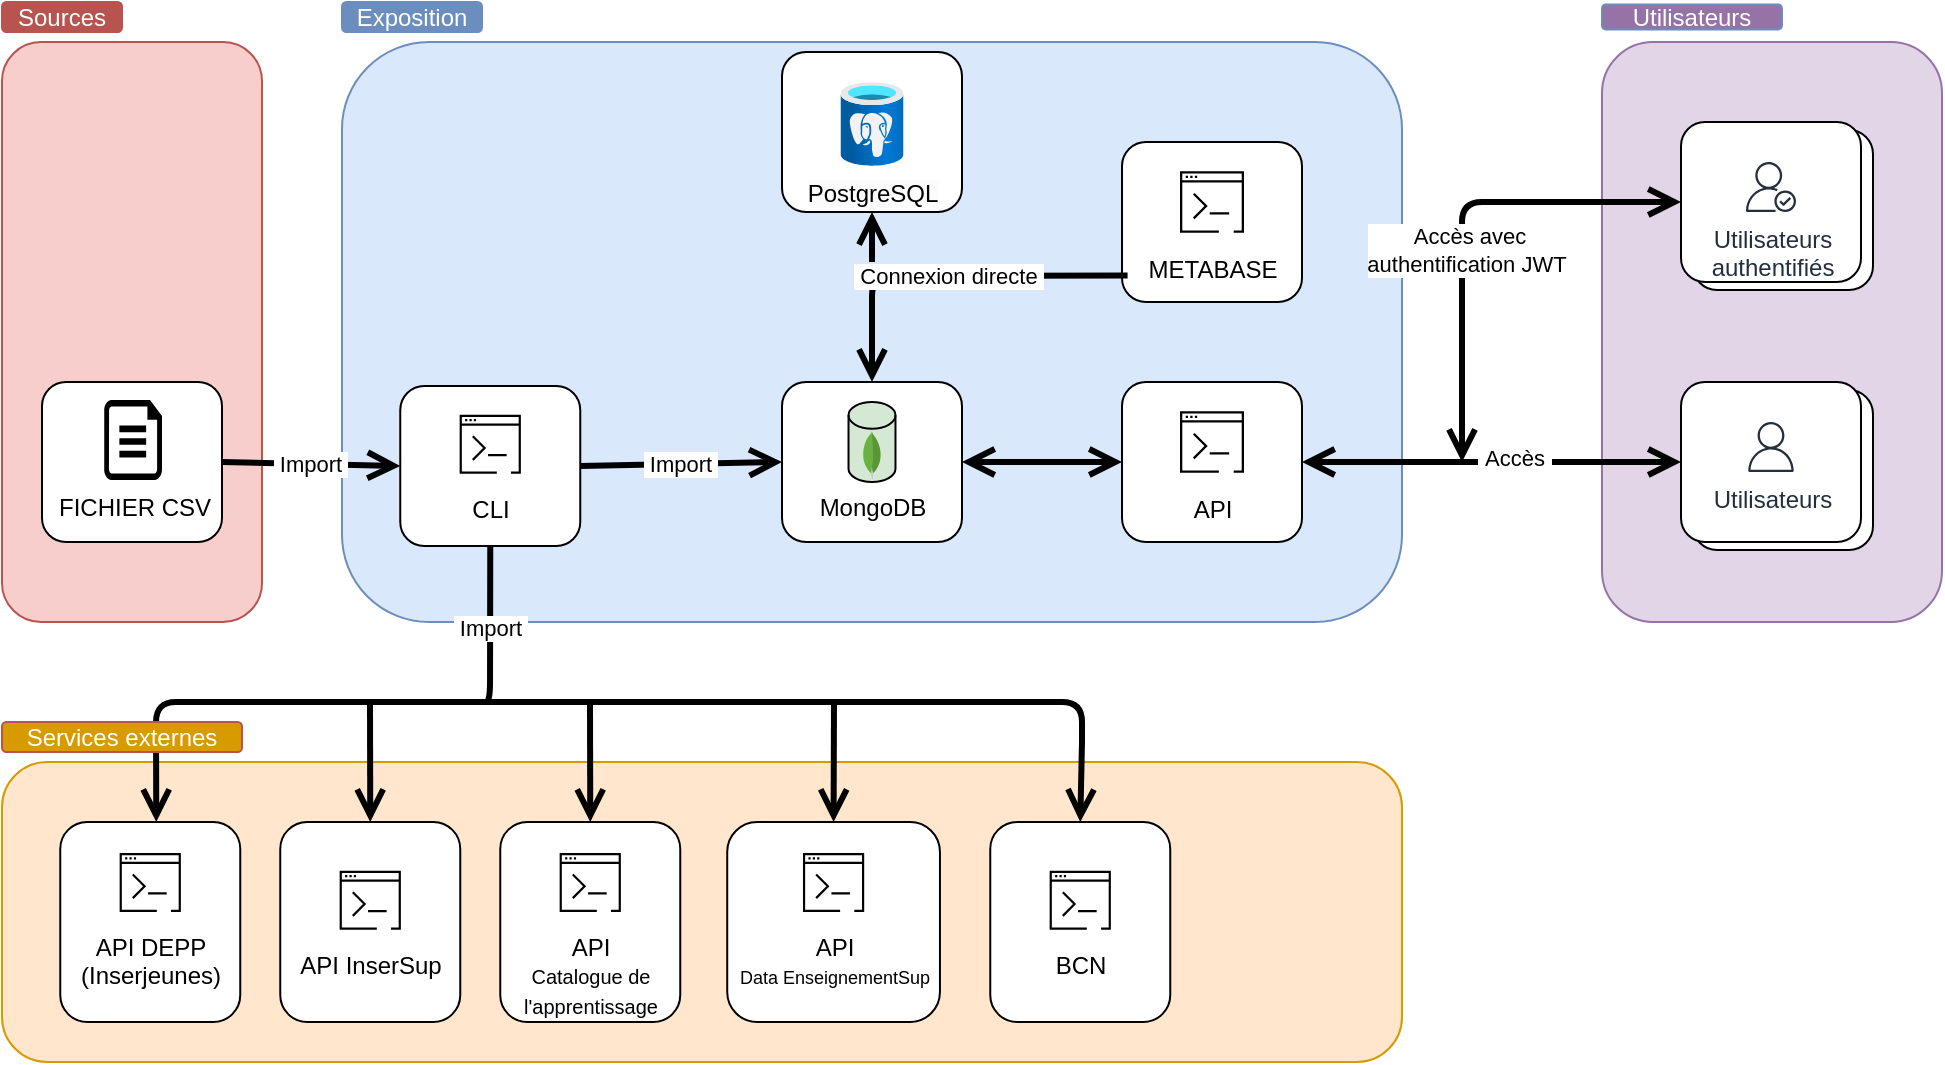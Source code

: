 <mxfile>
    <diagram id="JeKRhgxzr1BDRTHpyheL" name="Page-1">
        <mxGraphModel dx="959" dy="656" grid="1" gridSize="10" guides="1" tooltips="1" connect="1" arrows="1" fold="1" page="1" pageScale="1" pageWidth="827" pageHeight="1169" math="0" shadow="0">
            <root>
                <mxCell id="0"/>
                <mxCell id="1" parent="0"/>
                <mxCell id="2" value="" style="rounded=1;whiteSpace=wrap;html=1;fillColor=#f8cecc;strokeColor=#b85450;" vertex="1" parent="1">
                    <mxGeometry x="80" y="210" width="130" height="290" as="geometry"/>
                </mxCell>
                <mxCell id="4" value="Sources" style="text;html=1;align=center;verticalAlign=middle;whiteSpace=wrap;rounded=1;fillColor=#B85450;strokeColor=#b85450;fontColor=#FFFFFF;" vertex="1" parent="1">
                    <mxGeometry x="80" y="190" width="60" height="15" as="geometry"/>
                </mxCell>
                <mxCell id="5" value="" style="rounded=1;whiteSpace=wrap;html=1;fillColor=#dae8fc;strokeColor=#6c8ebf;" vertex="1" parent="1">
                    <mxGeometry x="250" y="210" width="530" height="290" as="geometry"/>
                </mxCell>
                <mxCell id="6" value="Exposition" style="text;html=1;align=center;verticalAlign=middle;whiteSpace=wrap;rounded=1;fillColor=#6C8EBF;strokeColor=#6c8ebf;fontColor=#FFFFFF;" vertex="1" parent="1">
                    <mxGeometry x="250" y="190" width="70" height="15" as="geometry"/>
                </mxCell>
                <mxCell id="9" value="" style="rounded=1;whiteSpace=wrap;html=1;fillColor=#ffe6cc;strokeColor=#d79b00;" vertex="1" parent="1">
                    <mxGeometry x="80" y="570" width="700" height="150" as="geometry"/>
                </mxCell>
                <mxCell id="18" value="" style="group" vertex="1" connectable="0" parent="1">
                    <mxGeometry x="90" y="380" width="110" height="80" as="geometry"/>
                </mxCell>
                <mxCell id="13" value="`" style="rounded=1;whiteSpace=wrap;html=1;" vertex="1" parent="18">
                    <mxGeometry x="10" width="90" height="80" as="geometry"/>
                </mxCell>
                <mxCell id="17" value="FICHIER CSV" style="verticalLabelPosition=bottom;html=1;verticalAlign=top;align=center;strokeColor=none;fillColor=#000000;shape=mxgraph.azure.cloud_services_configuration_file;pointerEvents=1;" vertex="1" parent="18">
                    <mxGeometry x="41.12" y="9" width="28.88" height="40" as="geometry"/>
                </mxCell>
                <mxCell id="22" value="" style="group;" vertex="1" connectable="0" parent="1">
                    <mxGeometry x="260" y="382" width="110" height="80" as="geometry"/>
                </mxCell>
                <mxCell id="23" value="" style="group" vertex="1" connectable="0" parent="22">
                    <mxGeometry width="110" height="80" as="geometry"/>
                </mxCell>
                <mxCell id="21" value="" style="rounded=1;whiteSpace=wrap;html=1;" vertex="1" parent="23">
                    <mxGeometry x="19.13" width="90" height="80" as="geometry"/>
                </mxCell>
                <mxCell id="20" value="CLI" style="sketch=0;points=[[0,0,0],[0.25,0,0],[0.5,0,0],[0.75,0,0],[1,0,0],[0,1,0],[0.25,1,0],[0.5,1,0],[0.75,1,0],[1,1,0],[0,0.25,0],[0,0.5,0],[0,0.75,0],[1,0.25,0],[1,0.5,0],[1,0.75,0]];points=[[0,0,0],[0.25,0,0],[0.5,0,0],[0.75,0,0],[1,0,0],[0,1,0],[0.25,1,0],[0.5,1,0],[0.75,1,0],[1,1,0],[0,0.25,0],[0,0.5,0],[0,0.75,0],[1,0.25,0],[1,0.5,0],[1,0.75,0]];outlineConnect=0;dashed=0;verticalLabelPosition=bottom;verticalAlign=top;align=center;html=1;fontSize=12;fontStyle=0;aspect=fixed;shape=mxgraph.aws4.resourceIcon;resIcon=mxgraph.aws4.command_line_interface;" vertex="1" parent="23">
                    <mxGeometry x="45.0" y="10" width="38.261" height="38.261" as="geometry"/>
                </mxCell>
                <mxCell id="25" value="" style="group;" vertex="1" connectable="0" parent="1">
                    <mxGeometry x="470" y="380" width="90" height="80" as="geometry"/>
                </mxCell>
                <mxCell id="26" value="" style="group" vertex="1" connectable="0" parent="25">
                    <mxGeometry width="90" height="80" as="geometry"/>
                </mxCell>
                <mxCell id="27" value="" style="rounded=1;whiteSpace=wrap;html=1;" vertex="1" parent="26">
                    <mxGeometry width="90" height="80" as="geometry"/>
                </mxCell>
                <mxCell id="34" value="" style="group" vertex="1" connectable="0" parent="26">
                    <mxGeometry x="33.261" y="10" width="23.478" height="40" as="geometry"/>
                </mxCell>
                <mxCell id="32" value="" style="strokeWidth=1;html=1;shape=mxgraph.flowchart.database;whiteSpace=wrap;fillColor=#d5e8d4;strokeColor=#000000;fillStyle=auto;" vertex="1" parent="34">
                    <mxGeometry width="23.478" height="40" as="geometry"/>
                </mxCell>
                <mxCell id="33" value="MongoDB" style="dashed=0;outlineConnect=0;html=1;align=center;labelPosition=center;verticalLabelPosition=bottom;verticalAlign=top;shape=mxgraph.weblogos.mongodb" vertex="1" parent="34">
                    <mxGeometry x="7.043" y="14.533" width="9.391" height="24.133" as="geometry"/>
                </mxCell>
                <mxCell id="36" value="" style="group;" vertex="1" connectable="0" parent="1">
                    <mxGeometry x="640" y="380" width="115" height="80" as="geometry"/>
                </mxCell>
                <mxCell id="37" value="" style="group" vertex="1" connectable="0" parent="36">
                    <mxGeometry width="115" height="80" as="geometry"/>
                </mxCell>
                <mxCell id="38" value="" style="rounded=1;whiteSpace=wrap;html=1;" vertex="1" parent="37">
                    <mxGeometry width="90" height="80" as="geometry"/>
                </mxCell>
                <mxCell id="39" value="API" style="sketch=0;points=[[0,0,0],[0.25,0,0],[0.5,0,0],[0.75,0,0],[1,0,0],[0,1,0],[0.25,1,0],[0.5,1,0],[0.75,1,0],[1,1,0],[0,0.25,0],[0,0.5,0],[0,0.75,0],[1,0.25,0],[1,0.5,0],[1,0.75,0]];points=[[0,0,0],[0.25,0,0],[0.5,0,0],[0.75,0,0],[1,0,0],[0,1,0],[0.25,1,0],[0.5,1,0],[0.75,1,0],[1,1,0],[0,0.25,0],[0,0.5,0],[0,0.75,0],[1,0.25,0],[1,0.5,0],[1,0.75,0]];outlineConnect=0;dashed=0;verticalLabelPosition=bottom;verticalAlign=top;align=center;html=1;fontSize=12;fontStyle=0;aspect=fixed;shape=mxgraph.aws4.resourceIcon;resIcon=mxgraph.aws4.command_line_interface;" vertex="1" parent="37">
                    <mxGeometry x="25" y="10" width="40" height="40" as="geometry"/>
                </mxCell>
                <mxCell id="40" value="&amp;nbsp;Import&amp;nbsp;" style="endArrow=open;html=1;strokeWidth=3;targetPerimeterSpacing=0;endFill=0;jumpSize=6;sourcePerimeterSpacing=0;exitX=1;exitY=0.5;exitDx=0;exitDy=0;endSize=10;startSize=6;entryX=0;entryY=0.5;entryDx=0;entryDy=0;" edge="1" parent="1" source="13" target="21">
                    <mxGeometry relative="1" as="geometry">
                        <mxPoint x="240" y="419.76" as="sourcePoint"/>
                        <mxPoint x="340" y="480" as="targetPoint"/>
                    </mxGeometry>
                </mxCell>
                <mxCell id="42" value="&lt;span&gt;&amp;nbsp;Import&amp;nbsp;&lt;/span&gt;" style="endArrow=open;html=1;strokeWidth=3;targetPerimeterSpacing=0;endFill=0;jumpSize=6;sourcePerimeterSpacing=0;endSize=10;startSize=6;entryX=0;entryY=0.5;entryDx=0;entryDy=0;exitX=1;exitY=0.5;exitDx=0;exitDy=0;" edge="1" parent="1" source="21" target="27">
                    <mxGeometry x="-0.005" relative="1" as="geometry">
                        <mxPoint x="520" y="420" as="sourcePoint"/>
                        <mxPoint x="665" y="570" as="targetPoint"/>
                        <mxPoint as="offset"/>
                    </mxGeometry>
                </mxCell>
                <mxCell id="43" value="" style="endArrow=open;startArrow=open;html=1;endFill=0;startFill=0;endSize=10;startSize=10;strokeWidth=3;entryX=0;entryY=0.5;entryDx=0;entryDy=0;exitX=1;exitY=0.5;exitDx=0;exitDy=0;" edge="1" parent="1" source="27" target="38">
                    <mxGeometry width="50" height="50" relative="1" as="geometry">
                        <mxPoint x="760" y="510" as="sourcePoint"/>
                        <mxPoint x="810" y="460" as="targetPoint"/>
                    </mxGeometry>
                </mxCell>
                <mxCell id="7" value="" style="rounded=1;whiteSpace=wrap;html=1;fillColor=#e1d5e7;strokeColor=#9673a6;" vertex="1" parent="1">
                    <mxGeometry x="880" y="210" width="170" height="290" as="geometry"/>
                </mxCell>
                <mxCell id="8" value="Utilisateurs" style="text;html=1;align=center;verticalAlign=middle;whiteSpace=wrap;rounded=1;fillColor=#9673A6;strokeColor=#6c8ebf;fontColor=#FFFFFF;" vertex="1" parent="1">
                    <mxGeometry x="880" y="191.25" width="90" height="12.5" as="geometry"/>
                </mxCell>
                <mxCell id="54" value="" style="group" vertex="1" connectable="0" parent="1">
                    <mxGeometry x="919.5" y="250" width="121" height="84" as="geometry"/>
                </mxCell>
                <mxCell id="55" value="" style="group;" vertex="1" connectable="0" parent="54">
                    <mxGeometry x="6" y="4" width="115" height="80" as="geometry"/>
                </mxCell>
                <mxCell id="56" value="" style="group" vertex="1" connectable="0" parent="55">
                    <mxGeometry width="115" height="80" as="geometry"/>
                </mxCell>
                <mxCell id="57" value="" style="rounded=1;whiteSpace=wrap;html=1;" vertex="1" parent="56">
                    <mxGeometry width="90" height="80" as="geometry"/>
                </mxCell>
                <mxCell id="58" value="" style="group;" vertex="1" connectable="0" parent="54">
                    <mxGeometry width="115" height="80" as="geometry"/>
                </mxCell>
                <mxCell id="59" value="" style="group" vertex="1" connectable="0" parent="58">
                    <mxGeometry width="115" height="80" as="geometry"/>
                </mxCell>
                <mxCell id="60" value="" style="rounded=1;whiteSpace=wrap;html=1;" vertex="1" parent="59">
                    <mxGeometry width="90" height="80" as="geometry"/>
                </mxCell>
                <mxCell id="62" value="Utilisateurs &lt;br&gt;authentifiés" style="sketch=0;outlineConnect=0;fontColor=#232F3E;gradientColor=none;fillColor=#232F3D;strokeColor=none;dashed=0;verticalLabelPosition=bottom;verticalAlign=top;align=center;html=1;fontSize=12;fontStyle=0;aspect=fixed;pointerEvents=1;shape=mxgraph.aws4.authenticated_user;" vertex="1" parent="59">
                    <mxGeometry x="32.5" y="20" width="25" height="25" as="geometry"/>
                </mxCell>
                <mxCell id="53" value="" style="group" vertex="1" connectable="0" parent="1">
                    <mxGeometry x="919.5" y="380" width="121" height="84" as="geometry"/>
                </mxCell>
                <mxCell id="49" value="" style="group;" vertex="1" connectable="0" parent="53">
                    <mxGeometry x="6" y="4" width="115" height="80" as="geometry"/>
                </mxCell>
                <mxCell id="50" value="" style="group" vertex="1" connectable="0" parent="49">
                    <mxGeometry width="115" height="80" as="geometry"/>
                </mxCell>
                <mxCell id="51" value="" style="rounded=1;whiteSpace=wrap;html=1;" vertex="1" parent="50">
                    <mxGeometry width="90" height="80" as="geometry"/>
                </mxCell>
                <mxCell id="44" value="" style="group;" vertex="1" connectable="0" parent="53">
                    <mxGeometry width="115" height="80" as="geometry"/>
                </mxCell>
                <mxCell id="45" value="" style="group" vertex="1" connectable="0" parent="44">
                    <mxGeometry width="115" height="80" as="geometry"/>
                </mxCell>
                <mxCell id="46" value="" style="rounded=1;whiteSpace=wrap;html=1;" vertex="1" parent="45">
                    <mxGeometry width="90" height="80" as="geometry"/>
                </mxCell>
                <mxCell id="48" value="Utilisateurs" style="sketch=0;outlineConnect=0;fontColor=#232F3E;gradientColor=none;fillColor=#232F3D;strokeColor=none;dashed=0;verticalLabelPosition=bottom;verticalAlign=top;align=center;html=1;fontSize=12;fontStyle=0;aspect=fixed;pointerEvents=1;shape=mxgraph.aws4.user;" vertex="1" parent="45">
                    <mxGeometry x="32.5" y="20" width="25" height="25" as="geometry"/>
                </mxCell>
                <mxCell id="70" value="" style="group;" vertex="1" connectable="0" parent="1">
                    <mxGeometry x="90" y="600" width="110" height="100" as="geometry"/>
                </mxCell>
                <mxCell id="71" value="" style="group" vertex="1" connectable="0" parent="70">
                    <mxGeometry width="110" height="100" as="geometry"/>
                </mxCell>
                <mxCell id="72" value="" style="rounded=1;whiteSpace=wrap;html=1;" vertex="1" parent="71">
                    <mxGeometry x="19.13" width="90" height="100" as="geometry"/>
                </mxCell>
                <mxCell id="73" value="API DEPP&lt;br&gt;(Inserjeunes)" style="sketch=0;points=[[0,0,0],[0.25,0,0],[0.5,0,0],[0.75,0,0],[1,0,0],[0,1,0],[0.25,1,0],[0.5,1,0],[0.75,1,0],[1,1,0],[0,0.25,0],[0,0.5,0],[0,0.75,0],[1,0.25,0],[1,0.5,0],[1,0.75,0]];points=[[0,0,0],[0.25,0,0],[0.5,0,0],[0.75,0,0],[1,0,0],[0,1,0],[0.25,1,0],[0.5,1,0],[0.75,1,0],[1,1,0],[0,0.25,0],[0,0.5,0],[0,0.75,0],[1,0.25,0],[1,0.5,0],[1,0.75,0]];outlineConnect=0;dashed=0;verticalLabelPosition=bottom;verticalAlign=top;align=center;html=1;fontSize=12;fontStyle=0;aspect=fixed;shape=mxgraph.aws4.resourceIcon;resIcon=mxgraph.aws4.command_line_interface;" vertex="1" parent="71">
                    <mxGeometry x="45.0" y="11.111" width="38.261" height="38.261" as="geometry"/>
                </mxCell>
                <mxCell id="74" value="" style="group;" vertex="1" connectable="0" parent="1">
                    <mxGeometry x="200" y="600" width="110" height="100" as="geometry"/>
                </mxCell>
                <mxCell id="75" value="" style="group" vertex="1" connectable="0" parent="74">
                    <mxGeometry width="110" height="100" as="geometry"/>
                </mxCell>
                <mxCell id="76" value="" style="rounded=1;whiteSpace=wrap;html=1;" vertex="1" parent="75">
                    <mxGeometry x="19.13" width="90" height="100" as="geometry"/>
                </mxCell>
                <mxCell id="77" value="API InserSup" style="sketch=0;points=[[0,0,0],[0.25,0,0],[0.5,0,0],[0.75,0,0],[1,0,0],[0,1,0],[0.25,1,0],[0.5,1,0],[0.75,1,0],[1,1,0],[0,0.25,0],[0,0.5,0],[0,0.75,0],[1,0.25,0],[1,0.5,0],[1,0.75,0]];points=[[0,0,0],[0.25,0,0],[0.5,0,0],[0.75,0,0],[1,0,0],[0,1,0],[0.25,1,0],[0.5,1,0],[0.75,1,0],[1,1,0],[0,0.25,0],[0,0.5,0],[0,0.75,0],[1,0.25,0],[1,0.5,0],[1,0.75,0]];outlineConnect=0;dashed=0;verticalLabelPosition=bottom;verticalAlign=top;align=center;html=1;fontSize=12;fontStyle=0;aspect=fixed;shape=mxgraph.aws4.resourceIcon;resIcon=mxgraph.aws4.command_line_interface;" vertex="1" parent="75">
                    <mxGeometry x="45.0" y="20.001" width="38.261" height="38.261" as="geometry"/>
                </mxCell>
                <mxCell id="78" value="" style="group;" vertex="1" connectable="0" parent="1">
                    <mxGeometry x="310" y="600" width="110" height="100" as="geometry"/>
                </mxCell>
                <mxCell id="79" value="" style="group" vertex="1" connectable="0" parent="78">
                    <mxGeometry width="110" height="100" as="geometry"/>
                </mxCell>
                <mxCell id="80" value="" style="rounded=1;whiteSpace=wrap;html=1;" vertex="1" parent="79">
                    <mxGeometry x="19.13" width="90" height="100" as="geometry"/>
                </mxCell>
                <mxCell id="81" value="API&lt;br&gt;&lt;font style=&quot;font-size: 10px;&quot;&gt;Catalogue de&lt;br&gt;l&#39;apprentissage&lt;/font&gt;" style="sketch=0;points=[[0,0,0],[0.25,0,0],[0.5,0,0],[0.75,0,0],[1,0,0],[0,1,0],[0.25,1,0],[0.5,1,0],[0.75,1,0],[1,1,0],[0,0.25,0],[0,0.5,0],[0,0.75,0],[1,0.25,0],[1,0.5,0],[1,0.75,0]];points=[[0,0,0],[0.25,0,0],[0.5,0,0],[0.75,0,0],[1,0,0],[0,1,0],[0.25,1,0],[0.5,1,0],[0.75,1,0],[1,1,0],[0,0.25,0],[0,0.5,0],[0,0.75,0],[1,0.25,0],[1,0.5,0],[1,0.75,0]];outlineConnect=0;dashed=0;verticalLabelPosition=bottom;verticalAlign=top;align=center;html=1;fontSize=12;fontStyle=0;aspect=fixed;shape=mxgraph.aws4.resourceIcon;resIcon=mxgraph.aws4.command_line_interface;" vertex="1" parent="79">
                    <mxGeometry x="45.0" y="11.111" width="38.261" height="38.261" as="geometry"/>
                </mxCell>
                <mxCell id="82" value="" style="group;" vertex="1" connectable="0" parent="1">
                    <mxGeometry x="420" y="600" width="130" height="100" as="geometry"/>
                </mxCell>
                <mxCell id="83" value="" style="group" vertex="1" connectable="0" parent="82">
                    <mxGeometry width="130.0" height="100" as="geometry"/>
                </mxCell>
                <mxCell id="84" value="" style="rounded=1;whiteSpace=wrap;html=1;" vertex="1" parent="83">
                    <mxGeometry x="22.608" width="106.364" height="100" as="geometry"/>
                </mxCell>
                <mxCell id="85" value="API&lt;br&gt;&lt;font style=&quot;font-size: 9px;&quot;&gt;Data EnseignementSup&lt;/font&gt;" style="sketch=0;points=[[0,0,0],[0.25,0,0],[0.5,0,0],[0.75,0,0],[1,0,0],[0,1,0],[0.25,1,0],[0.5,1,0],[0.75,1,0],[1,1,0],[0,0.25,0],[0,0.5,0],[0,0.75,0],[1,0.25,0],[1,0.5,0],[1,0.75,0]];points=[[0,0,0],[0.25,0,0],[0.5,0,0],[0.75,0,0],[1,0,0],[0,1,0],[0.25,1,0],[0.5,1,0],[0.75,1,0],[1,1,0],[0,0.25,0],[0,0.5,0],[0,0.75,0],[1,0.25,0],[1,0.5,0],[1,0.75,0]];outlineConnect=0;dashed=0;verticalLabelPosition=bottom;verticalAlign=top;align=center;html=1;fontSize=12;fontStyle=0;aspect=fixed;shape=mxgraph.aws4.resourceIcon;resIcon=mxgraph.aws4.command_line_interface;" vertex="1" parent="83">
                    <mxGeometry x="56.661" y="11.111" width="38.261" height="38.261" as="geometry"/>
                </mxCell>
                <mxCell id="86" value="" style="group;" vertex="1" connectable="0" parent="1">
                    <mxGeometry x="555" y="600" width="110" height="100" as="geometry"/>
                </mxCell>
                <mxCell id="87" value="" style="group" vertex="1" connectable="0" parent="86">
                    <mxGeometry width="110" height="100" as="geometry"/>
                </mxCell>
                <mxCell id="88" value="" style="rounded=1;whiteSpace=wrap;html=1;" vertex="1" parent="87">
                    <mxGeometry x="19.13" width="90" height="100" as="geometry"/>
                </mxCell>
                <mxCell id="89" value="BCN" style="sketch=0;points=[[0,0,0],[0.25,0,0],[0.5,0,0],[0.75,0,0],[1,0,0],[0,1,0],[0.25,1,0],[0.5,1,0],[0.75,1,0],[1,1,0],[0,0.25,0],[0,0.5,0],[0,0.75,0],[1,0.25,0],[1,0.5,0],[1,0.75,0]];points=[[0,0,0],[0.25,0,0],[0.5,0,0],[0.75,0,0],[1,0,0],[0,1,0],[0.25,1,0],[0.5,1,0],[0.75,1,0],[1,1,0],[0,0.25,0],[0,0.5,0],[0,0.75,0],[1,0.25,0],[1,0.5,0],[1,0.75,0]];outlineConnect=0;dashed=0;verticalLabelPosition=bottom;verticalAlign=top;align=center;html=1;fontSize=12;fontStyle=0;aspect=fixed;shape=mxgraph.aws4.resourceIcon;resIcon=mxgraph.aws4.command_line_interface;" vertex="1" parent="87">
                    <mxGeometry x="45.0" y="20.001" width="38.261" height="38.261" as="geometry"/>
                </mxCell>
                <mxCell id="90" value="&amp;nbsp;Import&amp;nbsp;" style="endArrow=none;html=1;strokeWidth=3;targetPerimeterSpacing=0;endFill=0;jumpSize=6;sourcePerimeterSpacing=0;exitX=0.5;exitY=1;exitDx=0;exitDy=0;endSize=10;startSize=10;" edge="1" parent="1">
                    <mxGeometry relative="1" as="geometry">
                        <mxPoint x="324.13" y="462" as="sourcePoint"/>
                        <mxPoint x="320" y="540" as="targetPoint"/>
                        <Array as="points">
                            <mxPoint x="324" y="540"/>
                        </Array>
                    </mxGeometry>
                </mxCell>
                <mxCell id="92" value="" style="endArrow=open;html=1;strokeWidth=3;targetPerimeterSpacing=0;endFill=0;jumpSize=6;sourcePerimeterSpacing=0;endSize=10;startSize=6;entryX=0.5;entryY=0;entryDx=0;entryDy=0;" edge="1" parent="1">
                    <mxGeometry relative="1" as="geometry">
                        <mxPoint x="620" y="560" as="sourcePoint"/>
                        <mxPoint x="157.13" y="600" as="targetPoint"/>
                        <Array as="points">
                            <mxPoint x="620" y="540"/>
                            <mxPoint x="157" y="540"/>
                        </Array>
                    </mxGeometry>
                </mxCell>
                <mxCell id="10" value="Services externes" style="text;html=1;align=center;verticalAlign=middle;whiteSpace=wrap;rounded=1;fillColor=#D79B00;strokeColor=#b85450;fontColor=#FFFFFF;" vertex="1" parent="1">
                    <mxGeometry x="80" y="550" width="120" height="15" as="geometry"/>
                </mxCell>
                <mxCell id="93" value="" style="endArrow=open;html=1;strokeWidth=3;targetPerimeterSpacing=0;endFill=0;jumpSize=6;sourcePerimeterSpacing=0;endSize=10;startSize=6;entryX=0.5;entryY=0;entryDx=0;entryDy=0;" edge="1" parent="1" target="76">
                    <mxGeometry relative="1" as="geometry">
                        <mxPoint x="264" y="540" as="sourcePoint"/>
                        <mxPoint x="260.13" y="600" as="targetPoint"/>
                        <Array as="points">
                            <mxPoint x="264" y="540"/>
                        </Array>
                    </mxGeometry>
                </mxCell>
                <mxCell id="94" value="" style="endArrow=open;html=1;strokeWidth=3;targetPerimeterSpacing=0;endFill=0;jumpSize=6;sourcePerimeterSpacing=0;endSize=10;startSize=6;entryX=0.5;entryY=0;entryDx=0;entryDy=0;" edge="1" parent="1" target="80">
                    <mxGeometry relative="1" as="geometry">
                        <mxPoint x="374" y="540" as="sourcePoint"/>
                        <mxPoint x="380" y="584.5" as="targetPoint"/>
                        <Array as="points">
                            <mxPoint x="374" y="540"/>
                        </Array>
                    </mxGeometry>
                </mxCell>
                <mxCell id="96" value="" style="endArrow=open;html=1;strokeWidth=3;targetPerimeterSpacing=0;endFill=0;jumpSize=6;sourcePerimeterSpacing=0;endSize=10;startSize=6;entryX=0.5;entryY=0;entryDx=0;entryDy=0;" edge="1" parent="1" target="84">
                    <mxGeometry x="-0.005" relative="1" as="geometry">
                        <mxPoint x="496" y="540" as="sourcePoint"/>
                        <mxPoint x="511" y="530" as="targetPoint"/>
                        <mxPoint as="offset"/>
                    </mxGeometry>
                </mxCell>
                <mxCell id="97" value="" style="endArrow=open;html=1;strokeWidth=3;targetPerimeterSpacing=0;endFill=0;jumpSize=6;sourcePerimeterSpacing=0;endSize=10;startSize=6;entryX=0.5;entryY=0;entryDx=0;entryDy=0;" edge="1" parent="1" target="88">
                    <mxGeometry x="-0.005" relative="1" as="geometry">
                        <mxPoint x="620" y="560" as="sourcePoint"/>
                        <mxPoint x="609.69" y="570" as="targetPoint"/>
                        <mxPoint as="offset"/>
                    </mxGeometry>
                </mxCell>
                <mxCell id="100" value="" style="group;" vertex="1" connectable="0" parent="1">
                    <mxGeometry x="640" y="260" width="115" height="80" as="geometry"/>
                </mxCell>
                <mxCell id="101" value="" style="group" vertex="1" connectable="0" parent="100">
                    <mxGeometry width="115" height="80" as="geometry"/>
                </mxCell>
                <mxCell id="102" value="" style="rounded=1;whiteSpace=wrap;html=1;" vertex="1" parent="101">
                    <mxGeometry width="90" height="80" as="geometry"/>
                </mxCell>
                <mxCell id="103" value="METABASE" style="sketch=0;points=[[0,0,0],[0.25,0,0],[0.5,0,0],[0.75,0,0],[1,0,0],[0,1,0],[0.25,1,0],[0.5,1,0],[0.75,1,0],[1,1,0],[0,0.25,0],[0,0.5,0],[0,0.75,0],[1,0.25,0],[1,0.5,0],[1,0.75,0]];points=[[0,0,0],[0.25,0,0],[0.5,0,0],[0.75,0,0],[1,0,0],[0,1,0],[0.25,1,0],[0.5,1,0],[0.75,1,0],[1,1,0],[0,0.25,0],[0,0.5,0],[0,0.75,0],[1,0.25,0],[1,0.5,0],[1,0.75,0]];outlineConnect=0;dashed=0;verticalLabelPosition=bottom;verticalAlign=top;align=center;html=1;fontSize=12;fontStyle=0;aspect=fixed;shape=mxgraph.aws4.resourceIcon;resIcon=mxgraph.aws4.command_line_interface;" vertex="1" parent="101">
                    <mxGeometry x="25" y="10" width="40" height="40" as="geometry"/>
                </mxCell>
                <mxCell id="63" value="" style="endArrow=open;startArrow=open;html=1;endFill=0;startFill=0;endSize=10;startSize=10;strokeWidth=3;entryX=0;entryY=0.5;entryDx=0;entryDy=0;exitX=1;exitY=0.5;exitDx=0;exitDy=0;" edge="1" parent="1" source="38" target="46">
                    <mxGeometry width="50" height="50" relative="1" as="geometry">
                        <mxPoint x="755" y="430" as="sourcePoint"/>
                        <mxPoint x="850" y="430" as="targetPoint"/>
                    </mxGeometry>
                </mxCell>
                <mxCell id="64" value="&amp;nbsp;Accès&amp;nbsp;" style="edgeLabel;html=1;align=center;verticalAlign=middle;resizable=0;points=[];" vertex="1" connectable="0" parent="63">
                    <mxGeometry x="0.112" y="2" relative="1" as="geometry">
                        <mxPoint as="offset"/>
                    </mxGeometry>
                </mxCell>
                <mxCell id="65" value="" style="endArrow=open;startArrow=open;html=1;endFill=0;startFill=0;endSize=10;startSize=10;strokeWidth=3;exitX=0;exitY=0.5;exitDx=0;exitDy=0;" edge="1" parent="1" source="60">
                    <mxGeometry width="50" height="50" relative="1" as="geometry">
                        <mxPoint x="795" y="430" as="sourcePoint"/>
                        <mxPoint x="810" y="420" as="targetPoint"/>
                        <Array as="points">
                            <mxPoint x="810" y="290"/>
                        </Array>
                    </mxGeometry>
                </mxCell>
                <mxCell id="66" value="&amp;nbsp;Accès avec&lt;br&gt;authentification JWT" style="edgeLabel;html=1;align=center;verticalAlign=middle;resizable=0;points=[];" vertex="1" connectable="0" parent="65">
                    <mxGeometry x="0.112" y="2" relative="1" as="geometry">
                        <mxPoint as="offset"/>
                    </mxGeometry>
                </mxCell>
                <mxCell id="108" value="&lt;span&gt;&amp;nbsp;Connexion directe&amp;nbsp;&lt;/span&gt;" style="endArrow=open;html=1;strokeWidth=3;targetPerimeterSpacing=0;endFill=0;jumpSize=6;sourcePerimeterSpacing=0;endSize=10;startSize=6;exitX=0.031;exitY=0.835;exitDx=0;exitDy=0;exitPerimeter=0;entryX=0.5;entryY=0;entryDx=0;entryDy=0;" edge="1" parent="1" source="102" target="27">
                    <mxGeometry x="-0.005" relative="1" as="geometry">
                        <mxPoint x="540" y="140" as="sourcePoint"/>
                        <mxPoint x="520" y="380" as="targetPoint"/>
                        <mxPoint as="offset"/>
                        <Array as="points">
                            <mxPoint x="515" y="327"/>
                        </Array>
                    </mxGeometry>
                </mxCell>
                <mxCell id="109" value="" style="group;" vertex="1" connectable="0" parent="1">
                    <mxGeometry x="470" y="215" width="90" height="80" as="geometry"/>
                </mxCell>
                <mxCell id="110" value="" style="group" vertex="1" connectable="0" parent="109">
                    <mxGeometry width="90" height="80" as="geometry"/>
                </mxCell>
                <mxCell id="111" value="" style="rounded=1;whiteSpace=wrap;html=1;" vertex="1" parent="110">
                    <mxGeometry width="90" height="80" as="geometry"/>
                </mxCell>
                <mxCell id="116" value="&lt;span style=&quot;color: rgb(0, 0, 0); background-color: rgb(251, 251, 251);&quot;&gt;PostgreSQL&lt;/span&gt;" style="image;aspect=fixed;html=1;points=[];align=center;fontSize=12;image=img/lib/azure2/databases/Azure_Database_PostgreSQL_Server.svg;" vertex="1" parent="110">
                    <mxGeometry x="29.25" y="15" width="31.5" height="42" as="geometry"/>
                </mxCell>
                <mxCell id="115" value="" style="endArrow=open;html=1;strokeWidth=3;targetPerimeterSpacing=0;endFill=0;jumpSize=6;sourcePerimeterSpacing=0;endSize=10;startSize=6;entryX=0.5;entryY=1;entryDx=0;entryDy=0;" edge="1" parent="1" target="111">
                    <mxGeometry x="-0.005" relative="1" as="geometry">
                        <mxPoint x="515" y="320" as="sourcePoint"/>
                        <mxPoint x="480" y="430" as="targetPoint"/>
                        <mxPoint as="offset"/>
                    </mxGeometry>
                </mxCell>
            </root>
        </mxGraphModel>
    </diagram>
</mxfile>